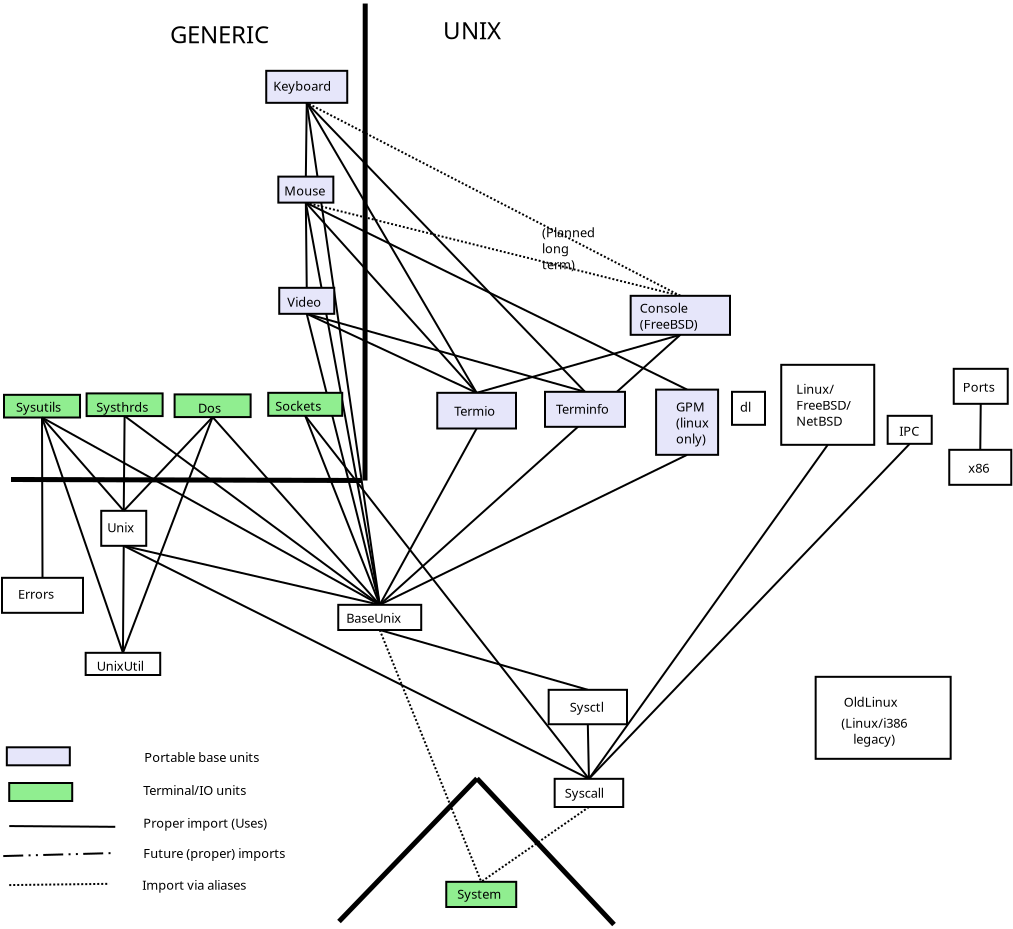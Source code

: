 <?xml version="1.0" encoding="UTF-8"?>
<dia:diagram xmlns:dia="http://www.lysator.liu.se/~alla/dia/">
  <dia:layer name="Background" visible="true">
    <dia:object type="Standard - Line" version="0" id="O0">
      <dia:attribute name="obj_pos">
        <dia:point val="16.979,-11.96"/>
      </dia:attribute>
      <dia:attribute name="obj_bb">
        <dia:rectangle val="16.912,-12.027;36.108,-2.543"/>
      </dia:attribute>
      <dia:attribute name="conn_endpoints">
        <dia:point val="16.979,-11.96"/>
        <dia:point val="36.042,-2.61"/>
      </dia:attribute>
      <dia:attribute name="numcp">
        <dia:int val="1"/>
      </dia:attribute>
      <dia:connections>
        <dia:connection handle="0" to="O81" connection="6"/>
        <dia:connection handle="1" to="O87" connection="1"/>
      </dia:connections>
    </dia:object>
    <dia:object type="Standard - Line" version="0" id="O1">
      <dia:attribute name="obj_pos">
        <dia:point val="35.703,-5.35"/>
      </dia:attribute>
      <dia:attribute name="obj_bb">
        <dia:rectangle val="20.603,-5.421;35.774,8.221"/>
      </dia:attribute>
      <dia:attribute name="conn_endpoints">
        <dia:point val="35.703,-5.35"/>
        <dia:point val="20.674,8.15"/>
      </dia:attribute>
      <dia:attribute name="numcp">
        <dia:int val="1"/>
      </dia:attribute>
      <dia:connections>
        <dia:connection handle="0" to="O85" connection="6"/>
        <dia:connection handle="1" to="O97" connection="1"/>
      </dia:connections>
    </dia:object>
    <dia:object type="Standard - Line" version="0" id="O2">
      <dia:attribute name="obj_pos">
        <dia:point val="3.787,-1.216"/>
      </dia:attribute>
      <dia:attribute name="obj_bb">
        <dia:rectangle val="3.723,-1.28;7.897,10.614"/>
      </dia:attribute>
      <dia:attribute name="conn_endpoints">
        <dia:point val="3.787,-1.216"/>
        <dia:point val="7.834,10.55"/>
      </dia:attribute>
      <dia:attribute name="numcp">
        <dia:int val="1"/>
      </dia:attribute>
      <dia:connections>
        <dia:connection handle="0" to="O45" connection="6"/>
        <dia:connection handle="1" to="O103" connection="1"/>
      </dia:connections>
    </dia:object>
    <dia:object type="Standard - Line" version="0" id="O3">
      <dia:attribute name="obj_pos">
        <dia:point val="20.674,8.15"/>
      </dia:attribute>
      <dia:attribute name="obj_bb">
        <dia:rectangle val="16.921,-12.018;20.732,8.208"/>
      </dia:attribute>
      <dia:attribute name="conn_endpoints">
        <dia:point val="20.674,8.15"/>
        <dia:point val="16.979,-11.96"/>
      </dia:attribute>
      <dia:attribute name="numcp">
        <dia:int val="1"/>
      </dia:attribute>
      <dia:connections>
        <dia:connection handle="0" to="O97" connection="1"/>
        <dia:connection handle="1" to="O81" connection="6"/>
      </dia:connections>
    </dia:object>
    <dia:object type="Standard - Line" version="0" id="O4">
      <dia:attribute name="obj_pos">
        <dia:point val="17.024,-16.95"/>
      </dia:attribute>
      <dia:attribute name="obj_bb">
        <dia:rectangle val="16.967,-17.007;20.73,8.207"/>
      </dia:attribute>
      <dia:attribute name="conn_endpoints">
        <dia:point val="17.024,-16.95"/>
        <dia:point val="20.674,8.15"/>
      </dia:attribute>
      <dia:attribute name="numcp">
        <dia:int val="1"/>
      </dia:attribute>
      <dia:connections>
        <dia:connection handle="0" to="O78" connection="6"/>
        <dia:connection handle="1" to="O97" connection="1"/>
      </dia:connections>
    </dia:object>
    <dia:object type="Standard - Line" version="0" id="O5">
      <dia:attribute name="obj_pos">
        <dia:point val="7.834,10.55"/>
      </dia:attribute>
      <dia:attribute name="obj_bb">
        <dia:rectangle val="7.783,5.15;7.924,10.6"/>
      </dia:attribute>
      <dia:attribute name="conn_endpoints">
        <dia:point val="7.834,10.55"/>
        <dia:point val="7.874,5.2"/>
      </dia:attribute>
      <dia:attribute name="numcp">
        <dia:int val="1"/>
      </dia:attribute>
      <dia:connections>
        <dia:connection handle="0" to="O103" connection="1"/>
        <dia:connection handle="1" to="O29" connection="6"/>
      </dia:connections>
    </dia:object>
    <dia:object type="Standard - Line" version="0" id="O6">
      <dia:attribute name="obj_pos">
        <dia:point val="7.874,5.2"/>
      </dia:attribute>
      <dia:attribute name="obj_bb">
        <dia:rectangle val="7.814,5.14;20.734,8.21"/>
      </dia:attribute>
      <dia:attribute name="conn_endpoints">
        <dia:point val="7.874,5.2"/>
        <dia:point val="20.674,8.15"/>
      </dia:attribute>
      <dia:attribute name="numcp">
        <dia:int val="1"/>
      </dia:attribute>
      <dia:connections>
        <dia:connection handle="0" to="O29" connection="6"/>
        <dia:connection handle="1" to="O97" connection="1"/>
      </dia:connections>
    </dia:object>
    <dia:object type="Standard - Line" version="0" id="O7">
      <dia:attribute name="obj_pos">
        <dia:point val="7.874,5.2"/>
      </dia:attribute>
      <dia:attribute name="obj_bb">
        <dia:rectangle val="7.807,5.133;31.201,16.917"/>
      </dia:attribute>
      <dia:attribute name="conn_endpoints">
        <dia:point val="7.874,5.2"/>
        <dia:point val="31.134,16.85"/>
      </dia:attribute>
      <dia:attribute name="numcp">
        <dia:int val="1"/>
      </dia:attribute>
      <dia:connections>
        <dia:connection handle="0" to="O29" connection="6"/>
        <dia:connection handle="1" to="O95" connection="1"/>
      </dia:connections>
    </dia:object>
    <dia:object type="Standard - Line" version="0" id="O8">
      <dia:attribute name="obj_pos">
        <dia:point val="20.674,9.409"/>
      </dia:attribute>
      <dia:attribute name="obj_bb">
        <dia:rectangle val="20.609,9.344;25.814,22.065"/>
      </dia:attribute>
      <dia:attribute name="conn_endpoints">
        <dia:point val="20.674,9.409"/>
        <dia:point val="25.749,22"/>
      </dia:attribute>
      <dia:attribute name="numcp">
        <dia:int val="1"/>
      </dia:attribute>
      <dia:attribute name="line_style">
        <dia:enum val="4"/>
      </dia:attribute>
      <dia:connections>
        <dia:connection handle="0" to="O97" connection="6"/>
        <dia:connection handle="1" to="O93" connection="1"/>
      </dia:connections>
    </dia:object>
    <dia:object type="Standard - Line" version="0" id="O9">
      <dia:attribute name="obj_pos">
        <dia:point val="31.134,18.259"/>
      </dia:attribute>
      <dia:attribute name="obj_bb">
        <dia:rectangle val="25.679,18.189;31.203,22.07"/>
      </dia:attribute>
      <dia:attribute name="conn_endpoints">
        <dia:point val="31.134,18.259"/>
        <dia:point val="25.749,22"/>
      </dia:attribute>
      <dia:attribute name="numcp">
        <dia:int val="1"/>
      </dia:attribute>
      <dia:attribute name="line_style">
        <dia:enum val="4"/>
      </dia:attribute>
      <dia:connections>
        <dia:connection handle="0" to="O95" connection="6"/>
        <dia:connection handle="1" to="O93" connection="1"/>
      </dia:connections>
    </dia:object>
    <dia:object type="Standard - Line" version="0" id="O10">
      <dia:attribute name="obj_pos">
        <dia:point val="35.703,-5.35"/>
      </dia:attribute>
      <dia:attribute name="obj_bb">
        <dia:rectangle val="25.457,-5.412;35.765,-2.388"/>
      </dia:attribute>
      <dia:attribute name="conn_endpoints">
        <dia:point val="35.703,-5.35"/>
        <dia:point val="25.518,-2.45"/>
      </dia:attribute>
      <dia:attribute name="numcp">
        <dia:int val="1"/>
      </dia:attribute>
      <dia:connections>
        <dia:connection handle="0" to="O85" connection="6"/>
        <dia:connection handle="1" to="O91" connection="1"/>
      </dia:connections>
    </dia:object>
    <dia:object type="Standard - Line" version="0" id="O11">
      <dia:attribute name="obj_pos">
        <dia:point val="25.518,-0.666"/>
      </dia:attribute>
      <dia:attribute name="obj_bb">
        <dia:rectangle val="20.606,-0.734;25.586,8.218"/>
      </dia:attribute>
      <dia:attribute name="conn_endpoints">
        <dia:point val="25.518,-0.666"/>
        <dia:point val="20.674,8.15"/>
      </dia:attribute>
      <dia:attribute name="numcp">
        <dia:int val="1"/>
      </dia:attribute>
      <dia:connections>
        <dia:connection handle="0" to="O91" connection="6"/>
        <dia:connection handle="1" to="O97" connection="1"/>
      </dia:connections>
    </dia:object>
    <dia:object type="Standard - Line" version="0" id="O12">
      <dia:attribute name="obj_pos">
        <dia:point val="2.149,19.212"/>
      </dia:attribute>
      <dia:attribute name="obj_bb">
        <dia:rectangle val="2.099,19.162;7.5,19.3"/>
      </dia:attribute>
      <dia:attribute name="conn_endpoints">
        <dia:point val="2.149,19.212"/>
        <dia:point val="7.45,19.25"/>
      </dia:attribute>
      <dia:attribute name="numcp">
        <dia:int val="1"/>
      </dia:attribute>
    </dia:object>
    <dia:object type="Standard - Text" version="0" id="O13">
      <dia:attribute name="obj_pos">
        <dia:point val="8.85,19.3"/>
      </dia:attribute>
      <dia:attribute name="obj_bb">
        <dia:rectangle val="8.85,18.527;16.172,19.545"/>
      </dia:attribute>
      <dia:attribute name="text">
        <dia:composite type="text">
          <dia:attribute name="string">
            <dia:string>#Proper import (Uses)#</dia:string>
          </dia:attribute>
          <dia:attribute name="font">
            <dia:font family="sans" style="0" name="Helvetica"/>
          </dia:attribute>
          <dia:attribute name="height">
            <dia:real val="0.8"/>
          </dia:attribute>
          <dia:attribute name="pos">
            <dia:point val="8.85,19.3"/>
          </dia:attribute>
          <dia:attribute name="color">
            <dia:color val="#000000"/>
          </dia:attribute>
          <dia:attribute name="alignment">
            <dia:enum val="0"/>
          </dia:attribute>
        </dia:composite>
      </dia:attribute>
    </dia:object>
    <dia:object type="Standard - Line" version="0" id="O14">
      <dia:attribute name="obj_pos">
        <dia:point val="2.149,22.163"/>
      </dia:attribute>
      <dia:attribute name="obj_bb">
        <dia:rectangle val="2.098,22.049;7.201,22.213"/>
      </dia:attribute>
      <dia:attribute name="conn_endpoints">
        <dia:point val="2.149,22.163"/>
        <dia:point val="7.15,22.1"/>
      </dia:attribute>
      <dia:attribute name="numcp">
        <dia:int val="1"/>
      </dia:attribute>
      <dia:attribute name="line_style">
        <dia:enum val="4"/>
      </dia:attribute>
    </dia:object>
    <dia:object type="Standard - Text" version="0" id="O15">
      <dia:attribute name="obj_pos">
        <dia:point val="8.8,22.4"/>
      </dia:attribute>
      <dia:attribute name="obj_bb">
        <dia:rectangle val="8.8,21.65;14.85,22.6"/>
      </dia:attribute>
      <dia:attribute name="text">
        <dia:composite type="text">
          <dia:attribute name="string">
            <dia:string>#Import via aliases#</dia:string>
          </dia:attribute>
          <dia:attribute name="font">
            <dia:font family="sans" style="0" name="Helvetica"/>
          </dia:attribute>
          <dia:attribute name="height">
            <dia:real val="0.8"/>
          </dia:attribute>
          <dia:attribute name="pos">
            <dia:point val="8.8,22.4"/>
          </dia:attribute>
          <dia:attribute name="color">
            <dia:color val="#000000"/>
          </dia:attribute>
          <dia:attribute name="alignment">
            <dia:enum val="0"/>
          </dia:attribute>
        </dia:composite>
      </dia:attribute>
    </dia:object>
    <dia:object type="Standard - Line" version="0" id="O16">
      <dia:attribute name="obj_pos">
        <dia:point val="43.074,0.15"/>
      </dia:attribute>
      <dia:attribute name="obj_bb">
        <dia:rectangle val="31.064,0.08;43.144,16.92"/>
      </dia:attribute>
      <dia:attribute name="conn_endpoints">
        <dia:point val="43.074,0.15"/>
        <dia:point val="31.134,16.85"/>
      </dia:attribute>
      <dia:attribute name="numcp">
        <dia:int val="1"/>
      </dia:attribute>
      <dia:connections>
        <dia:connection handle="0" to="O32" connection="6"/>
        <dia:connection handle="1" to="O95" connection="1"/>
      </dia:connections>
    </dia:object>
    <dia:object type="Standard - Line" version="0" id="O17">
      <dia:attribute name="obj_pos">
        <dia:point val="31.078,14.121"/>
      </dia:attribute>
      <dia:attribute name="obj_bb">
        <dia:rectangle val="31.027,14.07;31.185,16.901"/>
      </dia:attribute>
      <dia:attribute name="conn_endpoints">
        <dia:point val="31.078,14.121"/>
        <dia:point val="31.134,16.85"/>
      </dia:attribute>
      <dia:attribute name="numcp">
        <dia:int val="1"/>
      </dia:attribute>
      <dia:connections>
        <dia:connection handle="0" to="O60" connection="6"/>
        <dia:connection handle="1" to="O95" connection="1"/>
      </dia:connections>
    </dia:object>
    <dia:object type="Standard - Line" version="0" id="O18">
      <dia:attribute name="obj_pos">
        <dia:point val="20.674,9.409"/>
      </dia:attribute>
      <dia:attribute name="obj_bb">
        <dia:rectangle val="20.612,9.347;31.14,12.462"/>
      </dia:attribute>
      <dia:attribute name="conn_endpoints">
        <dia:point val="20.674,9.409"/>
        <dia:point val="31.078,12.4"/>
      </dia:attribute>
      <dia:attribute name="numcp">
        <dia:int val="1"/>
      </dia:attribute>
      <dia:connections>
        <dia:connection handle="0" to="O97" connection="6"/>
        <dia:connection handle="1" to="O60" connection="1"/>
      </dia:connections>
    </dia:object>
    <dia:group>
      <dia:object type="Standard - Box" version="0" id="O19">
        <dia:attribute name="obj_pos">
          <dia:point val="46.07,-1.3"/>
        </dia:attribute>
        <dia:attribute name="obj_bb">
          <dia:rectangle val="46.02,-1.35;48.323,0.15"/>
        </dia:attribute>
        <dia:attribute name="elem_corner">
          <dia:point val="46.07,-1.3"/>
        </dia:attribute>
        <dia:attribute name="elem_width">
          <dia:real val="2.203"/>
        </dia:attribute>
        <dia:attribute name="elem_height">
          <dia:real val="1.4"/>
        </dia:attribute>
        <dia:attribute name="show_background">
          <dia:boolean val="true"/>
        </dia:attribute>
      </dia:object>
      <dia:object type="Standard - Text" version="0" id="O20">
        <dia:attribute name="obj_pos">
          <dia:point val="46.65,-0.3"/>
        </dia:attribute>
        <dia:attribute name="obj_bb">
          <dia:rectangle val="46.65,-1.05;47.95,-0.1"/>
        </dia:attribute>
        <dia:attribute name="text">
          <dia:composite type="text">
            <dia:attribute name="string">
              <dia:string>#IPC#</dia:string>
            </dia:attribute>
            <dia:attribute name="font">
              <dia:font family="sans" style="0" name="Helvetica"/>
            </dia:attribute>
            <dia:attribute name="height">
              <dia:real val="0.8"/>
            </dia:attribute>
            <dia:attribute name="pos">
              <dia:point val="46.65,-0.3"/>
            </dia:attribute>
            <dia:attribute name="color">
              <dia:color val="#000000"/>
            </dia:attribute>
            <dia:attribute name="alignment">
              <dia:enum val="0"/>
            </dia:attribute>
          </dia:composite>
        </dia:attribute>
      </dia:object>
    </dia:group>
    <dia:object type="Standard - Line" version="0" id="O21">
      <dia:attribute name="obj_pos">
        <dia:point val="47.171,0.1"/>
      </dia:attribute>
      <dia:attribute name="obj_bb">
        <dia:rectangle val="31.063,0.029;47.242,16.921"/>
      </dia:attribute>
      <dia:attribute name="conn_endpoints">
        <dia:point val="47.171,0.1"/>
        <dia:point val="31.134,16.85"/>
      </dia:attribute>
      <dia:attribute name="numcp">
        <dia:int val="1"/>
      </dia:attribute>
      <dia:connections>
        <dia:connection handle="0" to="O19" connection="6"/>
        <dia:connection handle="1" to="O95" connection="1"/>
      </dia:connections>
    </dia:object>
    <dia:object type="Standard - Line" version="0" id="O22">
      <dia:attribute name="obj_pos">
        <dia:point val="7.917,-1.288"/>
      </dia:attribute>
      <dia:attribute name="obj_bb">
        <dia:rectangle val="7.824,-1.338;7.968,3.5"/>
      </dia:attribute>
      <dia:attribute name="conn_endpoints">
        <dia:point val="7.917,-1.288"/>
        <dia:point val="7.874,3.45"/>
      </dia:attribute>
      <dia:attribute name="numcp">
        <dia:int val="1"/>
      </dia:attribute>
      <dia:connections>
        <dia:connection handle="0" to="O74" connection="6"/>
        <dia:connection handle="1" to="O29" connection="1"/>
      </dia:connections>
    </dia:object>
    <dia:object type="Standard - Line" version="0" id="O23">
      <dia:attribute name="obj_pos">
        <dia:point val="7.917,-1.288"/>
      </dia:attribute>
      <dia:attribute name="obj_bb">
        <dia:rectangle val="7.847,-1.358;20.744,8.22"/>
      </dia:attribute>
      <dia:attribute name="conn_endpoints">
        <dia:point val="7.917,-1.288"/>
        <dia:point val="20.674,8.15"/>
      </dia:attribute>
      <dia:attribute name="numcp">
        <dia:int val="1"/>
      </dia:attribute>
      <dia:connections>
        <dia:connection handle="0" to="O74" connection="6"/>
        <dia:connection handle="1" to="O97" connection="1"/>
      </dia:connections>
    </dia:object>
    <dia:object type="Standard - Text" version="0" id="O24">
      <dia:attribute name="obj_pos">
        <dia:point val="8.999,4.325"/>
      </dia:attribute>
      <dia:attribute name="obj_bb">
        <dia:rectangle val="8.999,3.575;8.999,4.525"/>
      </dia:attribute>
      <dia:attribute name="text">
        <dia:composite type="text">
          <dia:attribute name="string">
            <dia:string>##</dia:string>
          </dia:attribute>
          <dia:attribute name="font">
            <dia:font family="sans" style="0" name="Helvetica"/>
          </dia:attribute>
          <dia:attribute name="height">
            <dia:real val="0.8"/>
          </dia:attribute>
          <dia:attribute name="pos">
            <dia:point val="8.999,4.325"/>
          </dia:attribute>
          <dia:attribute name="color">
            <dia:color val="#000000"/>
          </dia:attribute>
          <dia:attribute name="alignment">
            <dia:enum val="0"/>
          </dia:attribute>
        </dia:composite>
      </dia:attribute>
      <dia:connections>
        <dia:connection handle="0" to="O29" connection="4"/>
      </dia:connections>
    </dia:object>
    <dia:object type="Standard - Line" version="0" id="O25">
      <dia:attribute name="obj_pos">
        <dia:point val="36.042,0.65"/>
      </dia:attribute>
      <dia:attribute name="obj_bb">
        <dia:rectangle val="20.607,0.583;36.108,8.217"/>
      </dia:attribute>
      <dia:attribute name="conn_endpoints">
        <dia:point val="36.042,0.65"/>
        <dia:point val="20.674,8.15"/>
      </dia:attribute>
      <dia:attribute name="numcp">
        <dia:int val="1"/>
      </dia:attribute>
      <dia:connections>
        <dia:connection handle="0" to="O87" connection="6"/>
        <dia:connection handle="1" to="O97" connection="1"/>
      </dia:connections>
    </dia:object>
    <dia:object type="Standard - Line" version="0" id="O26">
      <dia:attribute name="obj_pos">
        <dia:point val="20.674,8.15"/>
      </dia:attribute>
      <dia:attribute name="obj_bb">
        <dia:rectangle val="16.963,-6.461;20.735,8.211"/>
      </dia:attribute>
      <dia:attribute name="conn_endpoints">
        <dia:point val="20.674,8.15"/>
        <dia:point val="17.024,-6.4"/>
      </dia:attribute>
      <dia:attribute name="numcp">
        <dia:int val="1"/>
      </dia:attribute>
      <dia:connections>
        <dia:connection handle="0" to="O97" connection="1"/>
        <dia:connection handle="1" to="O83" connection="6"/>
      </dia:connections>
    </dia:object>
    <dia:object type="Standard - Line" version="0" id="O27">
      <dia:attribute name="obj_pos">
        <dia:point val="17.024,-6.4"/>
      </dia:attribute>
      <dia:attribute name="obj_bb">
        <dia:rectangle val="16.962,-6.462;30.998,-2.438"/>
      </dia:attribute>
      <dia:attribute name="conn_endpoints">
        <dia:point val="17.024,-6.4"/>
        <dia:point val="30.937,-2.5"/>
      </dia:attribute>
      <dia:attribute name="numcp">
        <dia:int val="1"/>
      </dia:attribute>
      <dia:connections>
        <dia:connection handle="0" to="O83" connection="6"/>
        <dia:connection handle="1" to="O89" connection="1"/>
      </dia:connections>
    </dia:object>
    <dia:object type="Standard - Line" version="0" id="O28">
      <dia:attribute name="obj_pos">
        <dia:point val="17.024,-7.7"/>
      </dia:attribute>
      <dia:attribute name="obj_bb">
        <dia:rectangle val="16.929,-12.011;17.075,-7.649"/>
      </dia:attribute>
      <dia:attribute name="conn_endpoints">
        <dia:point val="17.024,-7.7"/>
        <dia:point val="16.979,-11.96"/>
      </dia:attribute>
      <dia:attribute name="numcp">
        <dia:int val="1"/>
      </dia:attribute>
      <dia:connections>
        <dia:connection handle="0" to="O83" connection="1"/>
        <dia:connection handle="1" to="O81" connection="6"/>
      </dia:connections>
    </dia:object>
    <dia:group>
      <dia:object type="Standard - Box" version="0" id="O29">
        <dia:attribute name="obj_pos">
          <dia:point val="6.749,3.45"/>
        </dia:attribute>
        <dia:attribute name="obj_bb">
          <dia:rectangle val="6.699,3.4;9.049,5.25"/>
        </dia:attribute>
        <dia:attribute name="elem_corner">
          <dia:point val="6.749,3.45"/>
        </dia:attribute>
        <dia:attribute name="elem_width">
          <dia:real val="2.25"/>
        </dia:attribute>
        <dia:attribute name="elem_height">
          <dia:real val="1.75"/>
        </dia:attribute>
        <dia:attribute name="show_background">
          <dia:boolean val="true"/>
        </dia:attribute>
      </dia:object>
      <dia:object type="Standard - Text" version="0" id="O30">
        <dia:attribute name="obj_pos">
          <dia:point val="7.049,4.525"/>
        </dia:attribute>
        <dia:attribute name="obj_bb">
          <dia:rectangle val="7.049,3.775;8.549,4.725"/>
        </dia:attribute>
        <dia:attribute name="text">
          <dia:composite type="text">
            <dia:attribute name="string">
              <dia:string>#Unix#</dia:string>
            </dia:attribute>
            <dia:attribute name="font">
              <dia:font family="sans" style="0" name="Helvetica"/>
            </dia:attribute>
            <dia:attribute name="height">
              <dia:real val="0.8"/>
            </dia:attribute>
            <dia:attribute name="pos">
              <dia:point val="7.049,4.525"/>
            </dia:attribute>
            <dia:attribute name="color">
              <dia:color val="#000000"/>
            </dia:attribute>
            <dia:attribute name="alignment">
              <dia:enum val="0"/>
            </dia:attribute>
          </dia:composite>
        </dia:attribute>
      </dia:object>
    </dia:group>
    <dia:object type="Standard - Line" version="0" id="O31">
      <dia:attribute name="obj_pos">
        <dia:point val="17.024,-16.95"/>
      </dia:attribute>
      <dia:attribute name="obj_bb">
        <dia:rectangle val="16.953,-17.021;31.007,-2.429"/>
      </dia:attribute>
      <dia:attribute name="conn_endpoints">
        <dia:point val="17.024,-16.95"/>
        <dia:point val="30.937,-2.5"/>
      </dia:attribute>
      <dia:attribute name="numcp">
        <dia:int val="1"/>
      </dia:attribute>
      <dia:connections>
        <dia:connection handle="0" to="O78" connection="6"/>
        <dia:connection handle="1" to="O89" connection="1"/>
      </dia:connections>
    </dia:object>
    <dia:group>
      <dia:object type="Standard - Box" version="0" id="O32">
        <dia:attribute name="obj_pos">
          <dia:point val="40.749,-3.85"/>
        </dia:attribute>
        <dia:attribute name="obj_bb">
          <dia:rectangle val="40.699,-3.9;45.449,0.2"/>
        </dia:attribute>
        <dia:attribute name="elem_corner">
          <dia:point val="40.749,-3.85"/>
        </dia:attribute>
        <dia:attribute name="elem_width">
          <dia:real val="4.65"/>
        </dia:attribute>
        <dia:attribute name="elem_height">
          <dia:real val="4"/>
        </dia:attribute>
        <dia:attribute name="show_background">
          <dia:boolean val="true"/>
        </dia:attribute>
      </dia:object>
      <dia:object type="Standard - Text" version="0" id="O33">
        <dia:attribute name="obj_pos">
          <dia:point val="41.5,-2.4"/>
        </dia:attribute>
        <dia:attribute name="obj_bb">
          <dia:rectangle val="41.5,-3.15;45.05,-0.6"/>
        </dia:attribute>
        <dia:attribute name="text">
          <dia:composite type="text">
            <dia:attribute name="string">
              <dia:string>#Linux/
FreeBSD/
NetBSD#</dia:string>
            </dia:attribute>
            <dia:attribute name="font">
              <dia:font family="sans" style="0" name="Helvetica"/>
            </dia:attribute>
            <dia:attribute name="height">
              <dia:real val="0.8"/>
            </dia:attribute>
            <dia:attribute name="pos">
              <dia:point val="41.5,-2.4"/>
            </dia:attribute>
            <dia:attribute name="color">
              <dia:color val="#000000"/>
            </dia:attribute>
            <dia:attribute name="alignment">
              <dia:enum val="0"/>
            </dia:attribute>
          </dia:composite>
        </dia:attribute>
      </dia:object>
    </dia:group>
    <dia:group>
      <dia:object type="Standard - Box" version="0" id="O34">
        <dia:attribute name="obj_pos">
          <dia:point val="38.287,-2.5"/>
        </dia:attribute>
        <dia:attribute name="obj_bb">
          <dia:rectangle val="38.237,-2.55;39.987,-0.8"/>
        </dia:attribute>
        <dia:attribute name="elem_corner">
          <dia:point val="38.287,-2.5"/>
        </dia:attribute>
        <dia:attribute name="elem_width">
          <dia:real val="1.65"/>
        </dia:attribute>
        <dia:attribute name="elem_height">
          <dia:real val="1.65"/>
        </dia:attribute>
        <dia:attribute name="show_background">
          <dia:boolean val="true"/>
        </dia:attribute>
      </dia:object>
      <dia:object type="Standard - Text" version="0" id="O35">
        <dia:attribute name="obj_pos">
          <dia:point val="38.687,-1.5"/>
        </dia:attribute>
        <dia:attribute name="obj_bb">
          <dia:rectangle val="38.687,-2.25;39.287,-1.3"/>
        </dia:attribute>
        <dia:attribute name="text">
          <dia:composite type="text">
            <dia:attribute name="string">
              <dia:string>#dl#</dia:string>
            </dia:attribute>
            <dia:attribute name="font">
              <dia:font family="sans" style="0" name="Helvetica"/>
            </dia:attribute>
            <dia:attribute name="height">
              <dia:real val="0.8"/>
            </dia:attribute>
            <dia:attribute name="pos">
              <dia:point val="38.687,-1.5"/>
            </dia:attribute>
            <dia:attribute name="color">
              <dia:color val="#000000"/>
            </dia:attribute>
            <dia:attribute name="alignment">
              <dia:enum val="0"/>
            </dia:attribute>
          </dia:composite>
        </dia:attribute>
      </dia:object>
    </dia:group>
    <dia:object type="Standard - Line" version="0" id="O36">
      <dia:attribute name="obj_pos">
        <dia:point val="7.874,3.45"/>
      </dia:attribute>
      <dia:attribute name="obj_bb">
        <dia:rectangle val="7.803,-1.309;12.388,3.521"/>
      </dia:attribute>
      <dia:attribute name="conn_endpoints">
        <dia:point val="7.874,3.45"/>
        <dia:point val="12.317,-1.238"/>
      </dia:attribute>
      <dia:attribute name="numcp">
        <dia:int val="1"/>
      </dia:attribute>
      <dia:connections>
        <dia:connection handle="0" to="O29" connection="1"/>
        <dia:connection handle="1" to="O76" connection="6"/>
      </dia:connections>
    </dia:object>
    <dia:object type="Standard - Line" version="0" id="O37">
      <dia:attribute name="obj_pos">
        <dia:point val="12.317,-1.238"/>
      </dia:attribute>
      <dia:attribute name="obj_bb">
        <dia:rectangle val="12.247,-1.308;20.744,8.221"/>
      </dia:attribute>
      <dia:attribute name="conn_endpoints">
        <dia:point val="12.317,-1.238"/>
        <dia:point val="20.674,8.15"/>
      </dia:attribute>
      <dia:attribute name="numcp">
        <dia:int val="1"/>
      </dia:attribute>
      <dia:connections>
        <dia:connection handle="0" to="O76" connection="6"/>
        <dia:connection handle="1" to="O97" connection="1"/>
      </dia:connections>
    </dia:object>
    <dia:object type="Standard - Line" version="0" id="O38">
      <dia:attribute name="obj_pos">
        <dia:point val="12.317,-1.238"/>
      </dia:attribute>
      <dia:attribute name="obj_bb">
        <dia:rectangle val="7.769,-1.302;12.382,10.614"/>
      </dia:attribute>
      <dia:attribute name="conn_endpoints">
        <dia:point val="12.317,-1.238"/>
        <dia:point val="7.834,10.55"/>
      </dia:attribute>
      <dia:attribute name="numcp">
        <dia:int val="1"/>
      </dia:attribute>
      <dia:connections>
        <dia:connection handle="0" to="O76" connection="6"/>
        <dia:connection handle="1" to="O103" connection="1"/>
      </dia:connections>
    </dia:object>
    <dia:group>
      <dia:object type="Standard - Box" version="0" id="O39">
        <dia:attribute name="obj_pos">
          <dia:point val="1.787,6.8"/>
        </dia:attribute>
        <dia:attribute name="obj_bb">
          <dia:rectangle val="1.737,6.75;5.887,8.6"/>
        </dia:attribute>
        <dia:attribute name="elem_corner">
          <dia:point val="1.787,6.8"/>
        </dia:attribute>
        <dia:attribute name="elem_width">
          <dia:real val="4.05"/>
        </dia:attribute>
        <dia:attribute name="elem_height">
          <dia:real val="1.75"/>
        </dia:attribute>
        <dia:attribute name="show_background">
          <dia:boolean val="true"/>
        </dia:attribute>
      </dia:object>
      <dia:object type="Standard - Text" version="0" id="O40">
        <dia:attribute name="obj_pos">
          <dia:point val="2.587,7.85"/>
        </dia:attribute>
        <dia:attribute name="obj_bb">
          <dia:rectangle val="2.587,7.1;4.737,8.05"/>
        </dia:attribute>
        <dia:attribute name="text">
          <dia:composite type="text">
            <dia:attribute name="string">
              <dia:string>#Errors#</dia:string>
            </dia:attribute>
            <dia:attribute name="font">
              <dia:font family="sans" style="0" name="Helvetica"/>
            </dia:attribute>
            <dia:attribute name="height">
              <dia:real val="0.8"/>
            </dia:attribute>
            <dia:attribute name="pos">
              <dia:point val="2.587,7.85"/>
            </dia:attribute>
            <dia:attribute name="color">
              <dia:color val="#000000"/>
            </dia:attribute>
            <dia:attribute name="alignment">
              <dia:enum val="0"/>
            </dia:attribute>
          </dia:composite>
        </dia:attribute>
      </dia:object>
    </dia:group>
    <dia:object type="Standard - Box" version="0" id="O41">
      <dia:attribute name="obj_pos">
        <dia:point val="15.099,-2.45"/>
      </dia:attribute>
      <dia:attribute name="obj_bb">
        <dia:rectangle val="15.049,-2.5;18.849,-1.25"/>
      </dia:attribute>
      <dia:attribute name="elem_corner">
        <dia:point val="15.099,-2.45"/>
      </dia:attribute>
      <dia:attribute name="elem_width">
        <dia:real val="3.7"/>
      </dia:attribute>
      <dia:attribute name="elem_height">
        <dia:real val="1.15"/>
      </dia:attribute>
      <dia:attribute name="inner_color">
        <dia:color val="#90ee90"/>
      </dia:attribute>
      <dia:attribute name="show_background">
        <dia:boolean val="true"/>
      </dia:attribute>
    </dia:object>
    <dia:object type="Standard - Text" version="0" id="O42">
      <dia:attribute name="obj_pos">
        <dia:point val="15.449,-1.55"/>
      </dia:attribute>
      <dia:attribute name="obj_bb">
        <dia:rectangle val="15.449,-2.3;18.299,-1.35"/>
      </dia:attribute>
      <dia:attribute name="text">
        <dia:composite type="text">
          <dia:attribute name="string">
            <dia:string>#Sockets#</dia:string>
          </dia:attribute>
          <dia:attribute name="font">
            <dia:font family="sans" style="0" name="Helvetica"/>
          </dia:attribute>
          <dia:attribute name="height">
            <dia:real val="0.8"/>
          </dia:attribute>
          <dia:attribute name="pos">
            <dia:point val="15.449,-1.55"/>
          </dia:attribute>
          <dia:attribute name="color">
            <dia:color val="#000000"/>
          </dia:attribute>
          <dia:attribute name="alignment">
            <dia:enum val="0"/>
          </dia:attribute>
        </dia:composite>
      </dia:attribute>
    </dia:object>
    <dia:object type="Standard - Line" version="0" id="O43">
      <dia:attribute name="obj_pos">
        <dia:point val="16.949,-1.3"/>
      </dia:attribute>
      <dia:attribute name="obj_bb">
        <dia:rectangle val="16.879,-1.37;31.204,16.92"/>
      </dia:attribute>
      <dia:attribute name="conn_endpoints">
        <dia:point val="16.949,-1.3"/>
        <dia:point val="31.134,16.85"/>
      </dia:attribute>
      <dia:attribute name="numcp">
        <dia:int val="1"/>
      </dia:attribute>
      <dia:connections>
        <dia:connection handle="0" to="O41" connection="6"/>
        <dia:connection handle="1" to="O95" connection="1"/>
      </dia:connections>
    </dia:object>
    <dia:object type="Standard - Line" version="0" id="O44">
      <dia:attribute name="obj_pos">
        <dia:point val="16.949,-1.3"/>
      </dia:attribute>
      <dia:attribute name="obj_bb">
        <dia:rectangle val="16.884,-1.365;20.739,8.215"/>
      </dia:attribute>
      <dia:attribute name="conn_endpoints">
        <dia:point val="16.949,-1.3"/>
        <dia:point val="20.674,8.15"/>
      </dia:attribute>
      <dia:attribute name="numcp">
        <dia:int val="1"/>
      </dia:attribute>
      <dia:connections>
        <dia:connection handle="0" to="O41" connection="6"/>
        <dia:connection handle="1" to="O97" connection="1"/>
      </dia:connections>
    </dia:object>
    <dia:object type="Standard - Box" version="0" id="O45">
      <dia:attribute name="obj_pos">
        <dia:point val="1.887,-2.35"/>
      </dia:attribute>
      <dia:attribute name="obj_bb">
        <dia:rectangle val="1.837,-2.4;5.737,-1.166"/>
      </dia:attribute>
      <dia:attribute name="elem_corner">
        <dia:point val="1.887,-2.35"/>
      </dia:attribute>
      <dia:attribute name="elem_width">
        <dia:real val="3.801"/>
      </dia:attribute>
      <dia:attribute name="elem_height">
        <dia:real val="1.134"/>
      </dia:attribute>
      <dia:attribute name="inner_color">
        <dia:color val="#90ee90"/>
      </dia:attribute>
      <dia:attribute name="show_background">
        <dia:boolean val="true"/>
      </dia:attribute>
    </dia:object>
    <dia:object type="Standard - Text" version="0" id="O46">
      <dia:attribute name="obj_pos">
        <dia:point val="2.487,-1.5"/>
      </dia:attribute>
      <dia:attribute name="obj_bb">
        <dia:rectangle val="2.487,-2.25;5.137,-1.3"/>
      </dia:attribute>
      <dia:attribute name="text">
        <dia:composite type="text">
          <dia:attribute name="string">
            <dia:string>#Sysutils#</dia:string>
          </dia:attribute>
          <dia:attribute name="font">
            <dia:font family="sans" style="0" name="Helvetica"/>
          </dia:attribute>
          <dia:attribute name="height">
            <dia:real val="0.8"/>
          </dia:attribute>
          <dia:attribute name="pos">
            <dia:point val="2.487,-1.5"/>
          </dia:attribute>
          <dia:attribute name="color">
            <dia:color val="#000000"/>
          </dia:attribute>
          <dia:attribute name="alignment">
            <dia:enum val="0"/>
          </dia:attribute>
        </dia:composite>
      </dia:attribute>
    </dia:object>
    <dia:object type="Standard - Line" version="0" id="O47">
      <dia:attribute name="obj_pos">
        <dia:point val="7.874,3.45"/>
      </dia:attribute>
      <dia:attribute name="obj_bb">
        <dia:rectangle val="3.716,-1.287;7.945,3.521"/>
      </dia:attribute>
      <dia:attribute name="conn_endpoints">
        <dia:point val="7.874,3.45"/>
        <dia:point val="3.787,-1.216"/>
      </dia:attribute>
      <dia:attribute name="numcp">
        <dia:int val="1"/>
      </dia:attribute>
      <dia:connections>
        <dia:connection handle="0" to="O29" connection="1"/>
        <dia:connection handle="1" to="O45" connection="6"/>
      </dia:connections>
    </dia:object>
    <dia:object type="Standard - Line" version="0" id="O48">
      <dia:attribute name="obj_pos">
        <dia:point val="20.674,8.15"/>
      </dia:attribute>
      <dia:attribute name="obj_bb">
        <dia:rectangle val="3.719,-1.284;20.742,8.218"/>
      </dia:attribute>
      <dia:attribute name="conn_endpoints">
        <dia:point val="20.674,8.15"/>
        <dia:point val="3.787,-1.216"/>
      </dia:attribute>
      <dia:attribute name="numcp">
        <dia:int val="1"/>
      </dia:attribute>
      <dia:connections>
        <dia:connection handle="0" to="O97" connection="1"/>
        <dia:connection handle="1" to="O45" connection="6"/>
      </dia:connections>
    </dia:object>
    <dia:group>
      <dia:group>
        <dia:object type="Standard - Box" version="0" id="O49">
          <dia:attribute name="obj_pos">
            <dia:point val="49.15,0.4"/>
          </dia:attribute>
          <dia:attribute name="obj_bb">
            <dia:rectangle val="49.1,0.35;52.3,2.2"/>
          </dia:attribute>
          <dia:attribute name="elem_corner">
            <dia:point val="49.15,0.4"/>
          </dia:attribute>
          <dia:attribute name="elem_width">
            <dia:real val="3.1"/>
          </dia:attribute>
          <dia:attribute name="elem_height">
            <dia:real val="1.75"/>
          </dia:attribute>
          <dia:attribute name="show_background">
            <dia:boolean val="true"/>
          </dia:attribute>
        </dia:object>
        <dia:object type="Standard - Text" version="0" id="O50">
          <dia:attribute name="obj_pos">
            <dia:point val="50.1,1.55"/>
          </dia:attribute>
          <dia:attribute name="obj_bb">
            <dia:rectangle val="50.1,0.8;51.35,1.75"/>
          </dia:attribute>
          <dia:attribute name="text">
            <dia:composite type="text">
              <dia:attribute name="string">
                <dia:string>#x86#</dia:string>
              </dia:attribute>
              <dia:attribute name="font">
                <dia:font family="sans" style="0" name="Helvetica"/>
              </dia:attribute>
              <dia:attribute name="height">
                <dia:real val="0.8"/>
              </dia:attribute>
              <dia:attribute name="pos">
                <dia:point val="50.1,1.55"/>
              </dia:attribute>
              <dia:attribute name="color">
                <dia:color val="#000000"/>
              </dia:attribute>
              <dia:attribute name="alignment">
                <dia:enum val="0"/>
              </dia:attribute>
            </dia:composite>
          </dia:attribute>
        </dia:object>
      </dia:group>
      <dia:group>
        <dia:object type="Standard - Box" version="0" id="O51">
          <dia:attribute name="obj_pos">
            <dia:point val="49.374,-3.65"/>
          </dia:attribute>
          <dia:attribute name="obj_bb">
            <dia:rectangle val="49.324,-3.7;52.124,-1.85"/>
          </dia:attribute>
          <dia:attribute name="elem_corner">
            <dia:point val="49.374,-3.65"/>
          </dia:attribute>
          <dia:attribute name="elem_width">
            <dia:real val="2.7"/>
          </dia:attribute>
          <dia:attribute name="elem_height">
            <dia:real val="1.75"/>
          </dia:attribute>
          <dia:attribute name="show_background">
            <dia:boolean val="true"/>
          </dia:attribute>
        </dia:object>
        <dia:object type="Standard - Text" version="0" id="O52">
          <dia:attribute name="obj_pos">
            <dia:point val="49.824,-2.5"/>
          </dia:attribute>
          <dia:attribute name="obj_bb">
            <dia:rectangle val="49.824,-3.25;51.674,-2.3"/>
          </dia:attribute>
          <dia:attribute name="text">
            <dia:composite type="text">
              <dia:attribute name="string">
                <dia:string>#Ports#</dia:string>
              </dia:attribute>
              <dia:attribute name="font">
                <dia:font family="sans" style="0" name="Helvetica"/>
              </dia:attribute>
              <dia:attribute name="height">
                <dia:real val="0.8"/>
              </dia:attribute>
              <dia:attribute name="pos">
                <dia:point val="49.824,-2.5"/>
              </dia:attribute>
              <dia:attribute name="color">
                <dia:color val="#000000"/>
              </dia:attribute>
              <dia:attribute name="alignment">
                <dia:enum val="0"/>
              </dia:attribute>
            </dia:composite>
          </dia:attribute>
        </dia:object>
      </dia:group>
      <dia:object type="Standard - Line" version="0" id="O53">
        <dia:attribute name="obj_pos">
          <dia:point val="50.724,-1.9"/>
        </dia:attribute>
        <dia:attribute name="obj_bb">
          <dia:rectangle val="50.65,-1.951;50.775,0.451"/>
        </dia:attribute>
        <dia:attribute name="conn_endpoints">
          <dia:point val="50.724,-1.9"/>
          <dia:point val="50.7,0.4"/>
        </dia:attribute>
        <dia:attribute name="numcp">
          <dia:int val="1"/>
        </dia:attribute>
      </dia:object>
    </dia:group>
    <dia:object type="Standard - Line" version="0" id="O54">
      <dia:attribute name="obj_pos">
        <dia:point val="3.787,-1.216"/>
      </dia:attribute>
      <dia:attribute name="obj_bb">
        <dia:rectangle val="3.737,-1.267;3.862,6.85"/>
      </dia:attribute>
      <dia:attribute name="conn_endpoints">
        <dia:point val="3.787,-1.216"/>
        <dia:point val="3.812,6.8"/>
      </dia:attribute>
      <dia:attribute name="numcp">
        <dia:int val="1"/>
      </dia:attribute>
      <dia:connections>
        <dia:connection handle="0" to="O45" connection="6"/>
        <dia:connection handle="1" to="O39" connection="1"/>
      </dia:connections>
    </dia:object>
    <dia:object type="Standard - Line" version="0" id="O55">
      <dia:attribute name="obj_pos">
        <dia:point val="17.024,-6.4"/>
      </dia:attribute>
      <dia:attribute name="obj_bb">
        <dia:rectangle val="16.958,-6.466;25.585,-2.384"/>
      </dia:attribute>
      <dia:attribute name="conn_endpoints">
        <dia:point val="17.024,-6.4"/>
        <dia:point val="25.518,-2.45"/>
      </dia:attribute>
      <dia:attribute name="numcp">
        <dia:int val="1"/>
      </dia:attribute>
      <dia:connections>
        <dia:connection handle="0" to="O83" connection="6"/>
        <dia:connection handle="1" to="O91" connection="1"/>
      </dia:connections>
    </dia:object>
    <dia:object type="Standard - Line" version="0" id="O56">
      <dia:attribute name="obj_pos">
        <dia:point val="16.979,-11.96"/>
      </dia:attribute>
      <dia:attribute name="obj_bb">
        <dia:rectangle val="16.909,-12.031;25.589,-2.379"/>
      </dia:attribute>
      <dia:attribute name="conn_endpoints">
        <dia:point val="16.979,-11.96"/>
        <dia:point val="25.518,-2.45"/>
      </dia:attribute>
      <dia:attribute name="numcp">
        <dia:int val="1"/>
      </dia:attribute>
      <dia:connections>
        <dia:connection handle="0" to="O81" connection="6"/>
        <dia:connection handle="1" to="O91" connection="1"/>
      </dia:connections>
    </dia:object>
    <dia:object type="Standard - Line" version="0" id="O57">
      <dia:attribute name="obj_pos">
        <dia:point val="17.024,-16.95"/>
      </dia:attribute>
      <dia:attribute name="obj_bb">
        <dia:rectangle val="16.956,-17.018;25.587,-2.382"/>
      </dia:attribute>
      <dia:attribute name="conn_endpoints">
        <dia:point val="17.024,-16.95"/>
        <dia:point val="25.518,-2.45"/>
      </dia:attribute>
      <dia:attribute name="numcp">
        <dia:int val="1"/>
      </dia:attribute>
      <dia:connections>
        <dia:connection handle="0" to="O78" connection="6"/>
        <dia:connection handle="1" to="O91" connection="1"/>
      </dia:connections>
    </dia:object>
    <dia:object type="Standard - Line" version="0" id="O58">
      <dia:attribute name="obj_pos">
        <dia:point val="1.849,20.712"/>
      </dia:attribute>
      <dia:attribute name="obj_bb">
        <dia:rectangle val="1.798,20.511;7.4,20.764"/>
      </dia:attribute>
      <dia:attribute name="conn_endpoints">
        <dia:point val="1.849,20.712"/>
        <dia:point val="7.349,20.562"/>
      </dia:attribute>
      <dia:attribute name="numcp">
        <dia:int val="1"/>
      </dia:attribute>
      <dia:attribute name="line_style">
        <dia:enum val="3"/>
      </dia:attribute>
    </dia:object>
    <dia:object type="Standard - Text" version="0" id="O59">
      <dia:attribute name="obj_pos">
        <dia:point val="8.849,20.812"/>
      </dia:attribute>
      <dia:attribute name="obj_bb">
        <dia:rectangle val="8.849,20.04;16.872,21.058"/>
      </dia:attribute>
      <dia:attribute name="text">
        <dia:composite type="text">
          <dia:attribute name="string">
            <dia:string>#Future (proper) imports#</dia:string>
          </dia:attribute>
          <dia:attribute name="font">
            <dia:font family="sans" style="0" name="Helvetica"/>
          </dia:attribute>
          <dia:attribute name="height">
            <dia:real val="0.8"/>
          </dia:attribute>
          <dia:attribute name="pos">
            <dia:point val="8.849,20.812"/>
          </dia:attribute>
          <dia:attribute name="color">
            <dia:color val="#000000"/>
          </dia:attribute>
          <dia:attribute name="alignment">
            <dia:enum val="0"/>
          </dia:attribute>
        </dia:composite>
      </dia:attribute>
    </dia:object>
    <dia:group>
      <dia:object type="Standard - Box" version="0" id="O60">
        <dia:attribute name="obj_pos">
          <dia:point val="29.12,12.4"/>
        </dia:attribute>
        <dia:attribute name="obj_bb">
          <dia:rectangle val="29.07,12.35;33.087,14.171"/>
        </dia:attribute>
        <dia:attribute name="elem_corner">
          <dia:point val="29.12,12.4"/>
        </dia:attribute>
        <dia:attribute name="elem_width">
          <dia:real val="3.917"/>
        </dia:attribute>
        <dia:attribute name="elem_height">
          <dia:real val="1.721"/>
        </dia:attribute>
        <dia:attribute name="show_background">
          <dia:boolean val="true"/>
        </dia:attribute>
      </dia:object>
      <dia:object type="Standard - Text" version="0" id="O61">
        <dia:attribute name="obj_pos">
          <dia:point val="30.17,13.5"/>
        </dia:attribute>
        <dia:attribute name="obj_bb">
          <dia:rectangle val="30.17,12.75;32.22,13.7"/>
        </dia:attribute>
        <dia:attribute name="text">
          <dia:composite type="text">
            <dia:attribute name="string">
              <dia:string>#Sysctl#</dia:string>
            </dia:attribute>
            <dia:attribute name="font">
              <dia:font family="sans" style="0" name="Helvetica"/>
            </dia:attribute>
            <dia:attribute name="height">
              <dia:real val="0.8"/>
            </dia:attribute>
            <dia:attribute name="pos">
              <dia:point val="30.17,13.5"/>
            </dia:attribute>
            <dia:attribute name="color">
              <dia:color val="#000000"/>
            </dia:attribute>
            <dia:attribute name="alignment">
              <dia:enum val="0"/>
            </dia:attribute>
          </dia:composite>
        </dia:attribute>
      </dia:object>
    </dia:group>
    <dia:object type="Standard - Line" version="0" id="O62">
      <dia:attribute name="obj_pos">
        <dia:point val="35.703,-7.3"/>
      </dia:attribute>
      <dia:attribute name="obj_bb">
        <dia:rectangle val="16.957,-17.017;35.771,-7.233"/>
      </dia:attribute>
      <dia:attribute name="conn_endpoints">
        <dia:point val="35.703,-7.3"/>
        <dia:point val="17.024,-16.95"/>
      </dia:attribute>
      <dia:attribute name="numcp">
        <dia:int val="1"/>
      </dia:attribute>
      <dia:attribute name="line_style">
        <dia:enum val="4"/>
      </dia:attribute>
      <dia:connections>
        <dia:connection handle="0" to="O85" connection="1"/>
        <dia:connection handle="1" to="O78" connection="6"/>
      </dia:connections>
    </dia:object>
    <dia:object type="Standard - Text" version="0" id="O63">
      <dia:attribute name="obj_pos">
        <dia:point val="28.787,-10.229"/>
      </dia:attribute>
      <dia:attribute name="obj_bb">
        <dia:rectangle val="28.787,-10.979;31.887,-8.429"/>
      </dia:attribute>
      <dia:attribute name="text">
        <dia:composite type="text">
          <dia:attribute name="string">
            <dia:string>#(Planned
long 
term)#</dia:string>
          </dia:attribute>
          <dia:attribute name="font">
            <dia:font family="sans" style="0" name="Helvetica"/>
          </dia:attribute>
          <dia:attribute name="height">
            <dia:real val="0.8"/>
          </dia:attribute>
          <dia:attribute name="pos">
            <dia:point val="28.787,-10.229"/>
          </dia:attribute>
          <dia:attribute name="color">
            <dia:color val="#000000"/>
          </dia:attribute>
          <dia:attribute name="alignment">
            <dia:enum val="0"/>
          </dia:attribute>
        </dia:composite>
      </dia:attribute>
    </dia:object>
    <dia:object type="Standard - Line" version="0" id="O64">
      <dia:attribute name="obj_pos">
        <dia:point val="35.703,-7.3"/>
      </dia:attribute>
      <dia:attribute name="obj_bb">
        <dia:rectangle val="16.919,-12.021;35.764,-7.239"/>
      </dia:attribute>
      <dia:attribute name="conn_endpoints">
        <dia:point val="35.703,-7.3"/>
        <dia:point val="16.979,-11.96"/>
      </dia:attribute>
      <dia:attribute name="numcp">
        <dia:int val="1"/>
      </dia:attribute>
      <dia:attribute name="line_style">
        <dia:enum val="4"/>
      </dia:attribute>
      <dia:connections>
        <dia:connection handle="0" to="O85" connection="1"/>
        <dia:connection handle="1" to="O81" connection="6"/>
      </dia:connections>
    </dia:object>
    <dia:group>
      <dia:object type="Standard - Box" version="0" id="O65">
        <dia:attribute name="obj_pos">
          <dia:point val="42.47,11.75"/>
        </dia:attribute>
        <dia:attribute name="obj_bb">
          <dia:rectangle val="42.42,11.7;49.27,15.9"/>
        </dia:attribute>
        <dia:attribute name="elem_corner">
          <dia:point val="42.47,11.75"/>
        </dia:attribute>
        <dia:attribute name="elem_width">
          <dia:real val="6.75"/>
        </dia:attribute>
        <dia:attribute name="elem_height">
          <dia:real val="4.1"/>
        </dia:attribute>
        <dia:attribute name="show_background">
          <dia:boolean val="true"/>
        </dia:attribute>
      </dia:object>
      <dia:object type="Standard - Text" version="0" id="O66">
        <dia:attribute name="obj_pos">
          <dia:point val="43.87,13.25"/>
        </dia:attribute>
        <dia:attribute name="obj_bb">
          <dia:rectangle val="43.87,12.5;46.87,13.45"/>
        </dia:attribute>
        <dia:attribute name="text">
          <dia:composite type="text">
            <dia:attribute name="string">
              <dia:string>#OldLinux#</dia:string>
            </dia:attribute>
            <dia:attribute name="font">
              <dia:font family="sans" style="0" name="Helvetica"/>
            </dia:attribute>
            <dia:attribute name="height">
              <dia:real val="0.8"/>
            </dia:attribute>
            <dia:attribute name="pos">
              <dia:point val="43.87,13.25"/>
            </dia:attribute>
            <dia:attribute name="color">
              <dia:color val="#000000"/>
            </dia:attribute>
            <dia:attribute name="alignment">
              <dia:enum val="0"/>
            </dia:attribute>
          </dia:composite>
        </dia:attribute>
      </dia:object>
      <dia:object type="Standard - Text" version="0" id="O67">
        <dia:attribute name="obj_pos">
          <dia:point val="43.75,14.3"/>
        </dia:attribute>
        <dia:attribute name="obj_bb">
          <dia:rectangle val="43.75,13.55;47.55,15.3"/>
        </dia:attribute>
        <dia:attribute name="text">
          <dia:composite type="text">
            <dia:attribute name="string">
              <dia:string>#(Linux/i386
    legacy)#</dia:string>
            </dia:attribute>
            <dia:attribute name="font">
              <dia:font family="sans" style="0" name="Helvetica"/>
            </dia:attribute>
            <dia:attribute name="height">
              <dia:real val="0.8"/>
            </dia:attribute>
            <dia:attribute name="pos">
              <dia:point val="43.75,14.3"/>
            </dia:attribute>
            <dia:attribute name="color">
              <dia:color val="#000000"/>
            </dia:attribute>
            <dia:attribute name="alignment">
              <dia:enum val="0"/>
            </dia:attribute>
          </dia:composite>
        </dia:attribute>
      </dia:object>
    </dia:group>
    <dia:object type="Standard - Text" version="0" id="O68">
      <dia:attribute name="obj_pos">
        <dia:point val="10.187,-19.929"/>
      </dia:attribute>
      <dia:attribute name="obj_bb">
        <dia:rectangle val="10.187,-21.329;16.987,-19.479"/>
      </dia:attribute>
      <dia:attribute name="text">
        <dia:composite type="text">
          <dia:attribute name="string">
            <dia:string>#GENERIC#</dia:string>
          </dia:attribute>
          <dia:attribute name="font">
            <dia:font family="sans" style="0" name="Helvetica"/>
          </dia:attribute>
          <dia:attribute name="height">
            <dia:real val="1.5"/>
          </dia:attribute>
          <dia:attribute name="pos">
            <dia:point val="10.187,-19.929"/>
          </dia:attribute>
          <dia:attribute name="color">
            <dia:color val="#000000"/>
          </dia:attribute>
          <dia:attribute name="alignment">
            <dia:enum val="0"/>
          </dia:attribute>
        </dia:composite>
      </dia:attribute>
    </dia:object>
    <dia:object type="Standard - Text" version="0" id="O69">
      <dia:attribute name="obj_pos">
        <dia:point val="23.837,-20.129"/>
      </dia:attribute>
      <dia:attribute name="obj_bb">
        <dia:rectangle val="23.837,-21.529;27.337,-19.679"/>
      </dia:attribute>
      <dia:attribute name="text">
        <dia:composite type="text">
          <dia:attribute name="string">
            <dia:string>#UNIX#</dia:string>
          </dia:attribute>
          <dia:attribute name="font">
            <dia:font family="sans" style="0" name="Helvetica"/>
          </dia:attribute>
          <dia:attribute name="height">
            <dia:real val="1.5"/>
          </dia:attribute>
          <dia:attribute name="pos">
            <dia:point val="23.837,-20.129"/>
          </dia:attribute>
          <dia:attribute name="color">
            <dia:color val="#000000"/>
          </dia:attribute>
          <dia:attribute name="alignment">
            <dia:enum val="0"/>
          </dia:attribute>
        </dia:composite>
      </dia:attribute>
    </dia:object>
    <dia:object type="Standard - PolyLine" version="0" id="O70">
      <dia:attribute name="obj_pos">
        <dia:point val="19.948,-21.916"/>
      </dia:attribute>
      <dia:attribute name="obj_bb">
        <dia:rectangle val="19.812,-22.041;20.073,2.059"/>
      </dia:attribute>
      <dia:attribute name="poly_points">
        <dia:point val="19.948,-21.916"/>
        <dia:point val="19.937,1.934"/>
      </dia:attribute>
      <dia:attribute name="line_width">
        <dia:real val="0.25"/>
      </dia:attribute>
    </dia:object>
    <dia:object type="Standard - Line" version="0" id="O71">
      <dia:attribute name="obj_pos">
        <dia:point val="19.787,1.934"/>
      </dia:attribute>
      <dia:attribute name="obj_bb">
        <dia:rectangle val="2.112,1.758;19.913,2.059"/>
      </dia:attribute>
      <dia:attribute name="conn_endpoints">
        <dia:point val="19.787,1.934"/>
        <dia:point val="2.237,1.884"/>
      </dia:attribute>
      <dia:attribute name="numcp">
        <dia:int val="1"/>
      </dia:attribute>
      <dia:attribute name="line_width">
        <dia:real val="0.25"/>
      </dia:attribute>
    </dia:object>
    <dia:object type="Standard - Line" version="0" id="O72">
      <dia:attribute name="obj_pos">
        <dia:point val="18.637,23.984"/>
      </dia:attribute>
      <dia:attribute name="obj_bb">
        <dia:rectangle val="18.46,16.657;25.714,24.16"/>
      </dia:attribute>
      <dia:attribute name="conn_endpoints">
        <dia:point val="18.637,23.984"/>
        <dia:point val="25.537,16.834"/>
      </dia:attribute>
      <dia:attribute name="numcp">
        <dia:int val="1"/>
      </dia:attribute>
      <dia:attribute name="line_width">
        <dia:real val="0.25"/>
      </dia:attribute>
    </dia:object>
    <dia:object type="Standard - Line" version="0" id="O73">
      <dia:attribute name="obj_pos">
        <dia:point val="25.537,16.834"/>
      </dia:attribute>
      <dia:attribute name="obj_bb">
        <dia:rectangle val="25.36,16.657;32.564,24.31"/>
      </dia:attribute>
      <dia:attribute name="conn_endpoints">
        <dia:point val="25.537,16.834"/>
        <dia:point val="32.387,24.134"/>
      </dia:attribute>
      <dia:attribute name="numcp">
        <dia:int val="1"/>
      </dia:attribute>
      <dia:attribute name="line_width">
        <dia:real val="0.25"/>
      </dia:attribute>
    </dia:object>
    <dia:object type="Standard - Box" version="0" id="O74">
      <dia:attribute name="obj_pos">
        <dia:point val="6.017,-2.421"/>
      </dia:attribute>
      <dia:attribute name="obj_bb">
        <dia:rectangle val="5.967,-2.471;9.868,-1.238"/>
      </dia:attribute>
      <dia:attribute name="elem_corner">
        <dia:point val="6.017,-2.421"/>
      </dia:attribute>
      <dia:attribute name="elem_width">
        <dia:real val="3.801"/>
      </dia:attribute>
      <dia:attribute name="elem_height">
        <dia:real val="1.134"/>
      </dia:attribute>
      <dia:attribute name="inner_color">
        <dia:color val="#90ee90"/>
      </dia:attribute>
      <dia:attribute name="show_background">
        <dia:boolean val="true"/>
      </dia:attribute>
    </dia:object>
    <dia:object type="Standard - Text" version="0" id="O75">
      <dia:attribute name="obj_pos">
        <dia:point val="6.499,-1.5"/>
      </dia:attribute>
      <dia:attribute name="obj_bb">
        <dia:rectangle val="6.499,-2.25;9.499,-1.3"/>
      </dia:attribute>
      <dia:attribute name="text">
        <dia:composite type="text">
          <dia:attribute name="string">
            <dia:string>#Systhrds#</dia:string>
          </dia:attribute>
          <dia:attribute name="font">
            <dia:font family="sans" style="0" name="Helvetica"/>
          </dia:attribute>
          <dia:attribute name="height">
            <dia:real val="0.8"/>
          </dia:attribute>
          <dia:attribute name="pos">
            <dia:point val="6.499,-1.5"/>
          </dia:attribute>
          <dia:attribute name="color">
            <dia:color val="#000000"/>
          </dia:attribute>
          <dia:attribute name="alignment">
            <dia:enum val="0"/>
          </dia:attribute>
        </dia:composite>
      </dia:attribute>
    </dia:object>
    <dia:object type="Standard - Box" version="0" id="O76">
      <dia:attribute name="obj_pos">
        <dia:point val="10.417,-2.371"/>
      </dia:attribute>
      <dia:attribute name="obj_bb">
        <dia:rectangle val="10.367,-2.421;14.268,-1.188"/>
      </dia:attribute>
      <dia:attribute name="elem_corner">
        <dia:point val="10.417,-2.371"/>
      </dia:attribute>
      <dia:attribute name="elem_width">
        <dia:real val="3.801"/>
      </dia:attribute>
      <dia:attribute name="elem_height">
        <dia:real val="1.134"/>
      </dia:attribute>
      <dia:attribute name="inner_color">
        <dia:color val="#90ee90"/>
      </dia:attribute>
      <dia:attribute name="show_background">
        <dia:boolean val="true"/>
      </dia:attribute>
    </dia:object>
    <dia:object type="Standard - Text" version="0" id="O77">
      <dia:attribute name="obj_pos">
        <dia:point val="11.587,-1.45"/>
      </dia:attribute>
      <dia:attribute name="obj_bb">
        <dia:rectangle val="11.587,-2.2;13.037,-1.25"/>
      </dia:attribute>
      <dia:attribute name="text">
        <dia:composite type="text">
          <dia:attribute name="string">
            <dia:string>#Dos#</dia:string>
          </dia:attribute>
          <dia:attribute name="font">
            <dia:font family="sans" style="0" name="Helvetica"/>
          </dia:attribute>
          <dia:attribute name="height">
            <dia:real val="0.8"/>
          </dia:attribute>
          <dia:attribute name="pos">
            <dia:point val="11.587,-1.45"/>
          </dia:attribute>
          <dia:attribute name="color">
            <dia:color val="#000000"/>
          </dia:attribute>
          <dia:attribute name="alignment">
            <dia:enum val="0"/>
          </dia:attribute>
        </dia:composite>
      </dia:attribute>
    </dia:object>
    <dia:group>
      <dia:object type="Standard - Box" version="0" id="O78">
        <dia:attribute name="obj_pos">
          <dia:point val="14.999,-18.55"/>
        </dia:attribute>
        <dia:attribute name="obj_bb">
          <dia:rectangle val="14.949,-18.6;19.099,-16.9"/>
        </dia:attribute>
        <dia:attribute name="elem_corner">
          <dia:point val="14.999,-18.55"/>
        </dia:attribute>
        <dia:attribute name="elem_width">
          <dia:real val="4.05"/>
        </dia:attribute>
        <dia:attribute name="elem_height">
          <dia:real val="1.6"/>
        </dia:attribute>
        <dia:attribute name="inner_color">
          <dia:color val="#e6e6fa"/>
        </dia:attribute>
        <dia:attribute name="show_background">
          <dia:boolean val="true"/>
        </dia:attribute>
      </dia:object>
      <dia:object type="Standard - Text" version="0" id="O79">
        <dia:attribute name="obj_pos">
          <dia:point val="15.349,-17.55"/>
        </dia:attribute>
        <dia:attribute name="obj_bb">
          <dia:rectangle val="15.349,-18.323;18.772,-17.305"/>
        </dia:attribute>
        <dia:attribute name="text">
          <dia:composite type="text">
            <dia:attribute name="string">
              <dia:string>#Keyboard#</dia:string>
            </dia:attribute>
            <dia:attribute name="font">
              <dia:font family="sans" style="0" name="Helvetica"/>
            </dia:attribute>
            <dia:attribute name="height">
              <dia:real val="0.8"/>
            </dia:attribute>
            <dia:attribute name="pos">
              <dia:point val="15.349,-17.55"/>
            </dia:attribute>
            <dia:attribute name="color">
              <dia:color val="#000000"/>
            </dia:attribute>
            <dia:attribute name="alignment">
              <dia:enum val="0"/>
            </dia:attribute>
          </dia:composite>
        </dia:attribute>
      </dia:object>
    </dia:group>
    <dia:object type="Standard - Line" version="0" id="O80">
      <dia:attribute name="obj_pos">
        <dia:point val="17.024,-16.95"/>
      </dia:attribute>
      <dia:attribute name="obj_bb">
        <dia:rectangle val="16.928,-17.001;17.075,-13.209"/>
      </dia:attribute>
      <dia:attribute name="conn_endpoints">
        <dia:point val="17.024,-16.95"/>
        <dia:point val="16.979,-13.26"/>
      </dia:attribute>
      <dia:attribute name="numcp">
        <dia:int val="1"/>
      </dia:attribute>
    </dia:object>
    <dia:group>
      <dia:object type="Standard - Box" version="0" id="O81">
        <dia:attribute name="obj_pos">
          <dia:point val="15.604,-13.26"/>
        </dia:attribute>
        <dia:attribute name="obj_bb">
          <dia:rectangle val="15.554,-13.31;18.404,-11.91"/>
        </dia:attribute>
        <dia:attribute name="elem_corner">
          <dia:point val="15.604,-13.26"/>
        </dia:attribute>
        <dia:attribute name="elem_width">
          <dia:real val="2.75"/>
        </dia:attribute>
        <dia:attribute name="elem_height">
          <dia:real val="1.3"/>
        </dia:attribute>
        <dia:attribute name="inner_color">
          <dia:color val="#e6e6fa"/>
        </dia:attribute>
        <dia:attribute name="show_background">
          <dia:boolean val="true"/>
        </dia:attribute>
      </dia:object>
      <dia:object type="Standard - Text" version="0" id="O82">
        <dia:attribute name="obj_pos">
          <dia:point val="15.904,-12.31"/>
        </dia:attribute>
        <dia:attribute name="obj_bb">
          <dia:rectangle val="15.882,-13.082;18.254,-12.065"/>
        </dia:attribute>
        <dia:attribute name="text">
          <dia:composite type="text">
            <dia:attribute name="string">
              <dia:string>#Mouse#</dia:string>
            </dia:attribute>
            <dia:attribute name="font">
              <dia:font family="sans" style="0" name="Helvetica"/>
            </dia:attribute>
            <dia:attribute name="height">
              <dia:real val="0.8"/>
            </dia:attribute>
            <dia:attribute name="pos">
              <dia:point val="15.904,-12.31"/>
            </dia:attribute>
            <dia:attribute name="color">
              <dia:color val="#000000"/>
            </dia:attribute>
            <dia:attribute name="alignment">
              <dia:enum val="0"/>
            </dia:attribute>
          </dia:composite>
        </dia:attribute>
      </dia:object>
    </dia:group>
    <dia:group>
      <dia:object type="Standard - Box" version="0" id="O83">
        <dia:attribute name="obj_pos">
          <dia:point val="15.649,-7.7"/>
        </dia:attribute>
        <dia:attribute name="obj_bb">
          <dia:rectangle val="15.599,-7.75;18.449,-6.35"/>
        </dia:attribute>
        <dia:attribute name="elem_corner">
          <dia:point val="15.649,-7.7"/>
        </dia:attribute>
        <dia:attribute name="elem_width">
          <dia:real val="2.75"/>
        </dia:attribute>
        <dia:attribute name="elem_height">
          <dia:real val="1.3"/>
        </dia:attribute>
        <dia:attribute name="inner_color">
          <dia:color val="#e6e6fa"/>
        </dia:attribute>
        <dia:attribute name="show_background">
          <dia:boolean val="true"/>
        </dia:attribute>
      </dia:object>
      <dia:object type="Standard - Text" version="0" id="O84">
        <dia:attribute name="obj_pos">
          <dia:point val="16.049,-6.75"/>
        </dia:attribute>
        <dia:attribute name="obj_bb">
          <dia:rectangle val="16.027,-7.522;18.149,-6.505"/>
        </dia:attribute>
        <dia:attribute name="text">
          <dia:composite type="text">
            <dia:attribute name="string">
              <dia:string>#Video#</dia:string>
            </dia:attribute>
            <dia:attribute name="font">
              <dia:font family="sans" style="0" name="Helvetica"/>
            </dia:attribute>
            <dia:attribute name="height">
              <dia:real val="0.8"/>
            </dia:attribute>
            <dia:attribute name="pos">
              <dia:point val="16.049,-6.75"/>
            </dia:attribute>
            <dia:attribute name="color">
              <dia:color val="#000000"/>
            </dia:attribute>
            <dia:attribute name="alignment">
              <dia:enum val="0"/>
            </dia:attribute>
          </dia:composite>
        </dia:attribute>
      </dia:object>
    </dia:group>
    <dia:group>
      <dia:object type="Standard - Box" version="0" id="O85">
        <dia:attribute name="obj_pos">
          <dia:point val="33.22,-7.3"/>
        </dia:attribute>
        <dia:attribute name="obj_bb">
          <dia:rectangle val="33.17,-7.35;38.237,-5.3"/>
        </dia:attribute>
        <dia:attribute name="elem_corner">
          <dia:point val="33.22,-7.3"/>
        </dia:attribute>
        <dia:attribute name="elem_width">
          <dia:real val="4.967"/>
        </dia:attribute>
        <dia:attribute name="elem_height">
          <dia:real val="1.95"/>
        </dia:attribute>
        <dia:attribute name="inner_color">
          <dia:color val="#e6e6fa"/>
        </dia:attribute>
        <dia:attribute name="show_background">
          <dia:boolean val="true"/>
        </dia:attribute>
      </dia:object>
      <dia:object type="Standard - Text" version="0" id="O86">
        <dia:attribute name="obj_pos">
          <dia:point val="33.67,-6.45"/>
        </dia:attribute>
        <dia:attribute name="obj_bb">
          <dia:rectangle val="33.648,-7.223;37.52,-5.405"/>
        </dia:attribute>
        <dia:attribute name="text">
          <dia:composite type="text">
            <dia:attribute name="string">
              <dia:string>#Console
(FreeBSD)#</dia:string>
            </dia:attribute>
            <dia:attribute name="font">
              <dia:font family="sans" style="0" name="Helvetica"/>
            </dia:attribute>
            <dia:attribute name="height">
              <dia:real val="0.8"/>
            </dia:attribute>
            <dia:attribute name="pos">
              <dia:point val="33.67,-6.45"/>
            </dia:attribute>
            <dia:attribute name="color">
              <dia:color val="#000000"/>
            </dia:attribute>
            <dia:attribute name="alignment">
              <dia:enum val="0"/>
            </dia:attribute>
          </dia:composite>
        </dia:attribute>
      </dia:object>
    </dia:group>
    <dia:group>
      <dia:object type="Standard - Box" version="0" id="O87">
        <dia:attribute name="obj_pos">
          <dia:point val="34.492,-2.61"/>
        </dia:attribute>
        <dia:attribute name="obj_bb">
          <dia:rectangle val="34.442,-2.66;37.642,0.7"/>
        </dia:attribute>
        <dia:attribute name="elem_corner">
          <dia:point val="34.492,-2.61"/>
        </dia:attribute>
        <dia:attribute name="elem_width">
          <dia:real val="3.1"/>
        </dia:attribute>
        <dia:attribute name="elem_height">
          <dia:real val="3.26"/>
        </dia:attribute>
        <dia:attribute name="inner_color">
          <dia:color val="#e6e6fa"/>
        </dia:attribute>
        <dia:attribute name="show_background">
          <dia:boolean val="true"/>
        </dia:attribute>
      </dia:object>
      <dia:object type="Standard - Text" version="0" id="O88">
        <dia:attribute name="obj_pos">
          <dia:point val="35.492,-1.51"/>
        </dia:attribute>
        <dia:attribute name="obj_bb">
          <dia:rectangle val="35.492,-2.283;37.314,0.335"/>
        </dia:attribute>
        <dia:attribute name="text">
          <dia:composite type="text">
            <dia:attribute name="string">
              <dia:string>#GPM
(linux
only)#</dia:string>
            </dia:attribute>
            <dia:attribute name="font">
              <dia:font family="sans" style="0" name="Helvetica"/>
            </dia:attribute>
            <dia:attribute name="height">
              <dia:real val="0.8"/>
            </dia:attribute>
            <dia:attribute name="pos">
              <dia:point val="35.492,-1.51"/>
            </dia:attribute>
            <dia:attribute name="color">
              <dia:color val="#000000"/>
            </dia:attribute>
            <dia:attribute name="alignment">
              <dia:enum val="0"/>
            </dia:attribute>
          </dia:composite>
        </dia:attribute>
      </dia:object>
    </dia:group>
    <dia:group>
      <dia:object type="Standard - Box" version="0" id="O89">
        <dia:attribute name="obj_pos">
          <dia:point val="28.937,-2.5"/>
        </dia:attribute>
        <dia:attribute name="obj_bb">
          <dia:rectangle val="28.887,-2.55;32.987,-0.7"/>
        </dia:attribute>
        <dia:attribute name="elem_corner">
          <dia:point val="28.937,-2.5"/>
        </dia:attribute>
        <dia:attribute name="elem_width">
          <dia:real val="4"/>
        </dia:attribute>
        <dia:attribute name="elem_height">
          <dia:real val="1.75"/>
        </dia:attribute>
        <dia:attribute name="inner_color">
          <dia:color val="#e6e6fa"/>
        </dia:attribute>
        <dia:attribute name="show_background">
          <dia:boolean val="true"/>
        </dia:attribute>
      </dia:object>
      <dia:object type="Standard - Text" version="0" id="O90">
        <dia:attribute name="obj_pos">
          <dia:point val="29.487,-1.4"/>
        </dia:attribute>
        <dia:attribute name="obj_bb">
          <dia:rectangle val="29.487,-2.15;32.537,-1.2"/>
        </dia:attribute>
        <dia:attribute name="text">
          <dia:composite type="text">
            <dia:attribute name="string">
              <dia:string>#Terminfo#</dia:string>
            </dia:attribute>
            <dia:attribute name="font">
              <dia:font family="sans" style="0" name="Helvetica"/>
            </dia:attribute>
            <dia:attribute name="height">
              <dia:real val="0.8"/>
            </dia:attribute>
            <dia:attribute name="pos">
              <dia:point val="29.487,-1.4"/>
            </dia:attribute>
            <dia:attribute name="color">
              <dia:color val="#000000"/>
            </dia:attribute>
            <dia:attribute name="alignment">
              <dia:enum val="0"/>
            </dia:attribute>
          </dia:composite>
        </dia:attribute>
      </dia:object>
    </dia:group>
    <dia:group>
      <dia:object type="Standard - Box" version="0" id="O91">
        <dia:attribute name="obj_pos">
          <dia:point val="23.55,-2.45"/>
        </dia:attribute>
        <dia:attribute name="obj_bb">
          <dia:rectangle val="23.5,-2.5;27.537,-0.616"/>
        </dia:attribute>
        <dia:attribute name="elem_corner">
          <dia:point val="23.55,-2.45"/>
        </dia:attribute>
        <dia:attribute name="elem_width">
          <dia:real val="3.937"/>
        </dia:attribute>
        <dia:attribute name="elem_height">
          <dia:real val="1.784"/>
        </dia:attribute>
        <dia:attribute name="inner_color">
          <dia:color val="#e6e6fa"/>
        </dia:attribute>
        <dia:attribute name="show_background">
          <dia:boolean val="true"/>
        </dia:attribute>
      </dia:object>
      <dia:object type="Standard - Text" version="0" id="O92">
        <dia:attribute name="obj_pos">
          <dia:point val="24.4,-1.3"/>
        </dia:attribute>
        <dia:attribute name="obj_bb">
          <dia:rectangle val="24.4,-2.05;26.85,-1.1"/>
        </dia:attribute>
        <dia:attribute name="text">
          <dia:composite type="text">
            <dia:attribute name="string">
              <dia:string>#Termio#</dia:string>
            </dia:attribute>
            <dia:attribute name="font">
              <dia:font family="sans" style="0" name="Helvetica"/>
            </dia:attribute>
            <dia:attribute name="height">
              <dia:real val="0.8"/>
            </dia:attribute>
            <dia:attribute name="pos">
              <dia:point val="24.4,-1.3"/>
            </dia:attribute>
            <dia:attribute name="color">
              <dia:color val="#000000"/>
            </dia:attribute>
            <dia:attribute name="alignment">
              <dia:enum val="0"/>
            </dia:attribute>
          </dia:composite>
        </dia:attribute>
      </dia:object>
    </dia:group>
    <dia:object type="Standard - Box" version="0" id="O93">
      <dia:attribute name="obj_pos">
        <dia:point val="24,22"/>
      </dia:attribute>
      <dia:attribute name="obj_bb">
        <dia:rectangle val="23.95,21.95;27.548,23.309"/>
      </dia:attribute>
      <dia:attribute name="elem_corner">
        <dia:point val="24,22"/>
      </dia:attribute>
      <dia:attribute name="elem_width">
        <dia:real val="3.498"/>
      </dia:attribute>
      <dia:attribute name="elem_height">
        <dia:real val="1.259"/>
      </dia:attribute>
      <dia:attribute name="inner_color">
        <dia:color val="#90ee90"/>
      </dia:attribute>
      <dia:attribute name="show_background">
        <dia:boolean val="true"/>
      </dia:attribute>
    </dia:object>
    <dia:object type="Standard - Text" version="0" id="O94">
      <dia:attribute name="obj_pos">
        <dia:point val="24.55,22.85"/>
      </dia:attribute>
      <dia:attribute name="obj_bb">
        <dia:rectangle val="24.55,22.1;27.15,23.05"/>
      </dia:attribute>
      <dia:attribute name="text">
        <dia:composite type="text">
          <dia:attribute name="string">
            <dia:string>#System#</dia:string>
          </dia:attribute>
          <dia:attribute name="font">
            <dia:font family="sans" style="0" name="Helvetica"/>
          </dia:attribute>
          <dia:attribute name="height">
            <dia:real val="0.8"/>
          </dia:attribute>
          <dia:attribute name="pos">
            <dia:point val="24.55,22.85"/>
          </dia:attribute>
          <dia:attribute name="color">
            <dia:color val="#000000"/>
          </dia:attribute>
          <dia:attribute name="alignment">
            <dia:enum val="0"/>
          </dia:attribute>
        </dia:composite>
      </dia:attribute>
    </dia:object>
    <dia:group>
      <dia:object type="Standard - Box" version="0" id="O95">
        <dia:attribute name="obj_pos">
          <dia:point val="29.42,16.85"/>
        </dia:attribute>
        <dia:attribute name="obj_bb">
          <dia:rectangle val="29.37,16.8;32.898,18.309"/>
        </dia:attribute>
        <dia:attribute name="elem_corner">
          <dia:point val="29.42,16.85"/>
        </dia:attribute>
        <dia:attribute name="elem_width">
          <dia:real val="3.428"/>
        </dia:attribute>
        <dia:attribute name="elem_height">
          <dia:real val="1.409"/>
        </dia:attribute>
        <dia:attribute name="show_background">
          <dia:boolean val="true"/>
        </dia:attribute>
      </dia:object>
      <dia:object type="Standard - Text" version="0" id="O96">
        <dia:attribute name="obj_pos">
          <dia:point val="29.92,17.8"/>
        </dia:attribute>
        <dia:attribute name="obj_bb">
          <dia:rectangle val="29.92,17.05;32.37,18"/>
        </dia:attribute>
        <dia:attribute name="text">
          <dia:composite type="text">
            <dia:attribute name="string">
              <dia:string>#Syscall#</dia:string>
            </dia:attribute>
            <dia:attribute name="font">
              <dia:font family="sans" style="0" name="Helvetica"/>
            </dia:attribute>
            <dia:attribute name="height">
              <dia:real val="0.8"/>
            </dia:attribute>
            <dia:attribute name="pos">
              <dia:point val="29.92,17.8"/>
            </dia:attribute>
            <dia:attribute name="color">
              <dia:color val="#000000"/>
            </dia:attribute>
            <dia:attribute name="alignment">
              <dia:enum val="0"/>
            </dia:attribute>
          </dia:composite>
        </dia:attribute>
      </dia:object>
    </dia:group>
    <dia:group>
      <dia:object type="Standard - Box" version="0" id="O97">
        <dia:attribute name="obj_pos">
          <dia:point val="18.6,8.15"/>
        </dia:attribute>
        <dia:attribute name="obj_bb">
          <dia:rectangle val="18.55,8.1;22.798,9.459"/>
        </dia:attribute>
        <dia:attribute name="elem_corner">
          <dia:point val="18.6,8.15"/>
        </dia:attribute>
        <dia:attribute name="elem_width">
          <dia:real val="4.148"/>
        </dia:attribute>
        <dia:attribute name="elem_height">
          <dia:real val="1.259"/>
        </dia:attribute>
        <dia:attribute name="show_background">
          <dia:boolean val="true"/>
        </dia:attribute>
      </dia:object>
      <dia:object type="Standard - Text" version="0" id="O98">
        <dia:attribute name="obj_pos">
          <dia:point val="19,9.05"/>
        </dia:attribute>
        <dia:attribute name="obj_bb">
          <dia:rectangle val="19,8.3;22.35,9.25"/>
        </dia:attribute>
        <dia:attribute name="text">
          <dia:composite type="text">
            <dia:attribute name="string">
              <dia:string>#BaseUnix#</dia:string>
            </dia:attribute>
            <dia:attribute name="font">
              <dia:font family="sans" style="0" name="Helvetica"/>
            </dia:attribute>
            <dia:attribute name="height">
              <dia:real val="0.8"/>
            </dia:attribute>
            <dia:attribute name="pos">
              <dia:point val="19,9.05"/>
            </dia:attribute>
            <dia:attribute name="color">
              <dia:color val="#000000"/>
            </dia:attribute>
            <dia:attribute name="alignment">
              <dia:enum val="0"/>
            </dia:attribute>
          </dia:composite>
        </dia:attribute>
      </dia:object>
    </dia:group>
    <dia:object type="Standard - Box" version="0" id="O99">
      <dia:attribute name="obj_pos">
        <dia:point val="2.148,17.059"/>
      </dia:attribute>
      <dia:attribute name="obj_bb">
        <dia:rectangle val="2.098,17.009;5.348,18.009"/>
      </dia:attribute>
      <dia:attribute name="elem_corner">
        <dia:point val="2.148,17.059"/>
      </dia:attribute>
      <dia:attribute name="elem_width">
        <dia:real val="3.15"/>
      </dia:attribute>
      <dia:attribute name="elem_height">
        <dia:real val="0.9"/>
      </dia:attribute>
      <dia:attribute name="inner_color">
        <dia:color val="#90ee90"/>
      </dia:attribute>
      <dia:attribute name="show_background">
        <dia:boolean val="true"/>
      </dia:attribute>
    </dia:object>
    <dia:object type="Standard - Box" version="0" id="O100">
      <dia:attribute name="obj_pos">
        <dia:point val="2.028,15.274"/>
      </dia:attribute>
      <dia:attribute name="obj_bb">
        <dia:rectangle val="1.978,15.224;5.228,16.224"/>
      </dia:attribute>
      <dia:attribute name="elem_corner">
        <dia:point val="2.028,15.274"/>
      </dia:attribute>
      <dia:attribute name="elem_width">
        <dia:real val="3.15"/>
      </dia:attribute>
      <dia:attribute name="elem_height">
        <dia:real val="0.9"/>
      </dia:attribute>
      <dia:attribute name="inner_color">
        <dia:color val="#e6e6fa"/>
      </dia:attribute>
      <dia:attribute name="show_background">
        <dia:boolean val="true"/>
      </dia:attribute>
    </dia:object>
    <dia:object type="Standard - Text" version="0" id="O101">
      <dia:attribute name="obj_pos">
        <dia:point val="8.848,17.659"/>
      </dia:attribute>
      <dia:attribute name="obj_bb">
        <dia:rectangle val="8.848,16.886;14.62,17.904"/>
      </dia:attribute>
      <dia:attribute name="text">
        <dia:composite type="text">
          <dia:attribute name="string">
            <dia:string>#Terminal/IO units#</dia:string>
          </dia:attribute>
          <dia:attribute name="font">
            <dia:font family="sans" style="0" name="Helvetica"/>
          </dia:attribute>
          <dia:attribute name="height">
            <dia:real val="0.8"/>
          </dia:attribute>
          <dia:attribute name="pos">
            <dia:point val="8.848,17.659"/>
          </dia:attribute>
          <dia:attribute name="color">
            <dia:color val="#000000"/>
          </dia:attribute>
          <dia:attribute name="alignment">
            <dia:enum val="0"/>
          </dia:attribute>
        </dia:composite>
      </dia:attribute>
    </dia:object>
    <dia:object type="Standard - Text" version="0" id="O102">
      <dia:attribute name="obj_pos">
        <dia:point val="8.898,16.009"/>
      </dia:attribute>
      <dia:attribute name="obj_bb">
        <dia:rectangle val="8.898,15.236;15.62,16.254"/>
      </dia:attribute>
      <dia:attribute name="text">
        <dia:composite type="text">
          <dia:attribute name="string">
            <dia:string>#Portable base units#</dia:string>
          </dia:attribute>
          <dia:attribute name="font">
            <dia:font family="sans" style="0" name="Helvetica"/>
          </dia:attribute>
          <dia:attribute name="height">
            <dia:real val="0.8"/>
          </dia:attribute>
          <dia:attribute name="pos">
            <dia:point val="8.898,16.009"/>
          </dia:attribute>
          <dia:attribute name="color">
            <dia:color val="#000000"/>
          </dia:attribute>
          <dia:attribute name="alignment">
            <dia:enum val="0"/>
          </dia:attribute>
        </dia:composite>
      </dia:attribute>
    </dia:object>
    <dia:group>
      <dia:object type="Standard - Box" version="0" id="O103">
        <dia:attribute name="obj_pos">
          <dia:point val="5.97,10.55"/>
        </dia:attribute>
        <dia:attribute name="obj_bb">
          <dia:rectangle val="5.92,10.5;9.748,11.709"/>
        </dia:attribute>
        <dia:attribute name="elem_corner">
          <dia:point val="5.97,10.55"/>
        </dia:attribute>
        <dia:attribute name="elem_width">
          <dia:real val="3.728"/>
        </dia:attribute>
        <dia:attribute name="elem_height">
          <dia:real val="1.109"/>
        </dia:attribute>
        <dia:attribute name="show_background">
          <dia:boolean val="true"/>
        </dia:attribute>
      </dia:object>
      <dia:object type="Standard - Text" version="0" id="O104">
        <dia:attribute name="obj_pos">
          <dia:point val="6.52,11.45"/>
        </dia:attribute>
        <dia:attribute name="obj_bb">
          <dia:rectangle val="6.52,10.7;9.12,11.65"/>
        </dia:attribute>
        <dia:attribute name="text">
          <dia:composite type="text">
            <dia:attribute name="string">
              <dia:string>#UnixUtil#</dia:string>
            </dia:attribute>
            <dia:attribute name="font">
              <dia:font family="sans" style="0" name="Helvetica"/>
            </dia:attribute>
            <dia:attribute name="height">
              <dia:real val="0.8"/>
            </dia:attribute>
            <dia:attribute name="pos">
              <dia:point val="6.52,11.45"/>
            </dia:attribute>
            <dia:attribute name="color">
              <dia:color val="#000000"/>
            </dia:attribute>
            <dia:attribute name="alignment">
              <dia:enum val="0"/>
            </dia:attribute>
          </dia:composite>
        </dia:attribute>
      </dia:object>
    </dia:group>
  </dia:layer>
</dia:diagram>

